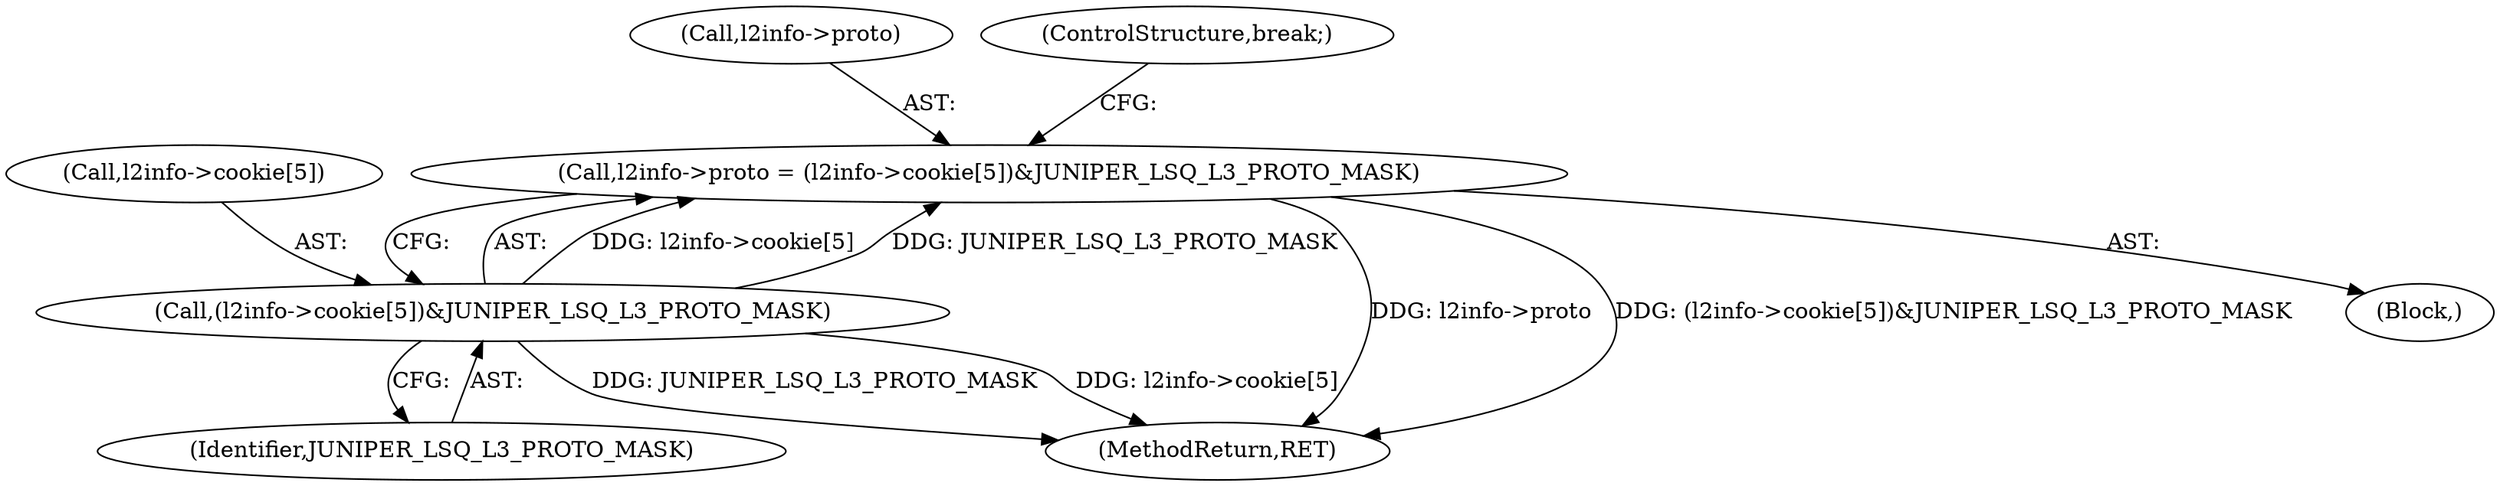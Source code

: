 digraph "0_tcpdump_b534e304568585707c4a92422aeca25cf908ff02_4@pointer" {
"1000850" [label="(Call,l2info->proto = (l2info->cookie[5])&JUNIPER_LSQ_L3_PROTO_MASK)"];
"1000854" [label="(Call,(l2info->cookie[5])&JUNIPER_LSQ_L3_PROTO_MASK)"];
"1000854" [label="(Call,(l2info->cookie[5])&JUNIPER_LSQ_L3_PROTO_MASK)"];
"1000860" [label="(Identifier,JUNIPER_LSQ_L3_PROTO_MASK)"];
"1000851" [label="(Call,l2info->proto)"];
"1001069" [label="(MethodReturn,RET)"];
"1000850" [label="(Call,l2info->proto = (l2info->cookie[5])&JUNIPER_LSQ_L3_PROTO_MASK)"];
"1000855" [label="(Call,l2info->cookie[5])"];
"1000796" [label="(Block,)"];
"1000861" [label="(ControlStructure,break;)"];
"1000850" -> "1000796"  [label="AST: "];
"1000850" -> "1000854"  [label="CFG: "];
"1000851" -> "1000850"  [label="AST: "];
"1000854" -> "1000850"  [label="AST: "];
"1000861" -> "1000850"  [label="CFG: "];
"1000850" -> "1001069"  [label="DDG: l2info->proto"];
"1000850" -> "1001069"  [label="DDG: (l2info->cookie[5])&JUNIPER_LSQ_L3_PROTO_MASK"];
"1000854" -> "1000850"  [label="DDG: l2info->cookie[5]"];
"1000854" -> "1000850"  [label="DDG: JUNIPER_LSQ_L3_PROTO_MASK"];
"1000854" -> "1000860"  [label="CFG: "];
"1000855" -> "1000854"  [label="AST: "];
"1000860" -> "1000854"  [label="AST: "];
"1000854" -> "1001069"  [label="DDG: JUNIPER_LSQ_L3_PROTO_MASK"];
"1000854" -> "1001069"  [label="DDG: l2info->cookie[5]"];
}
